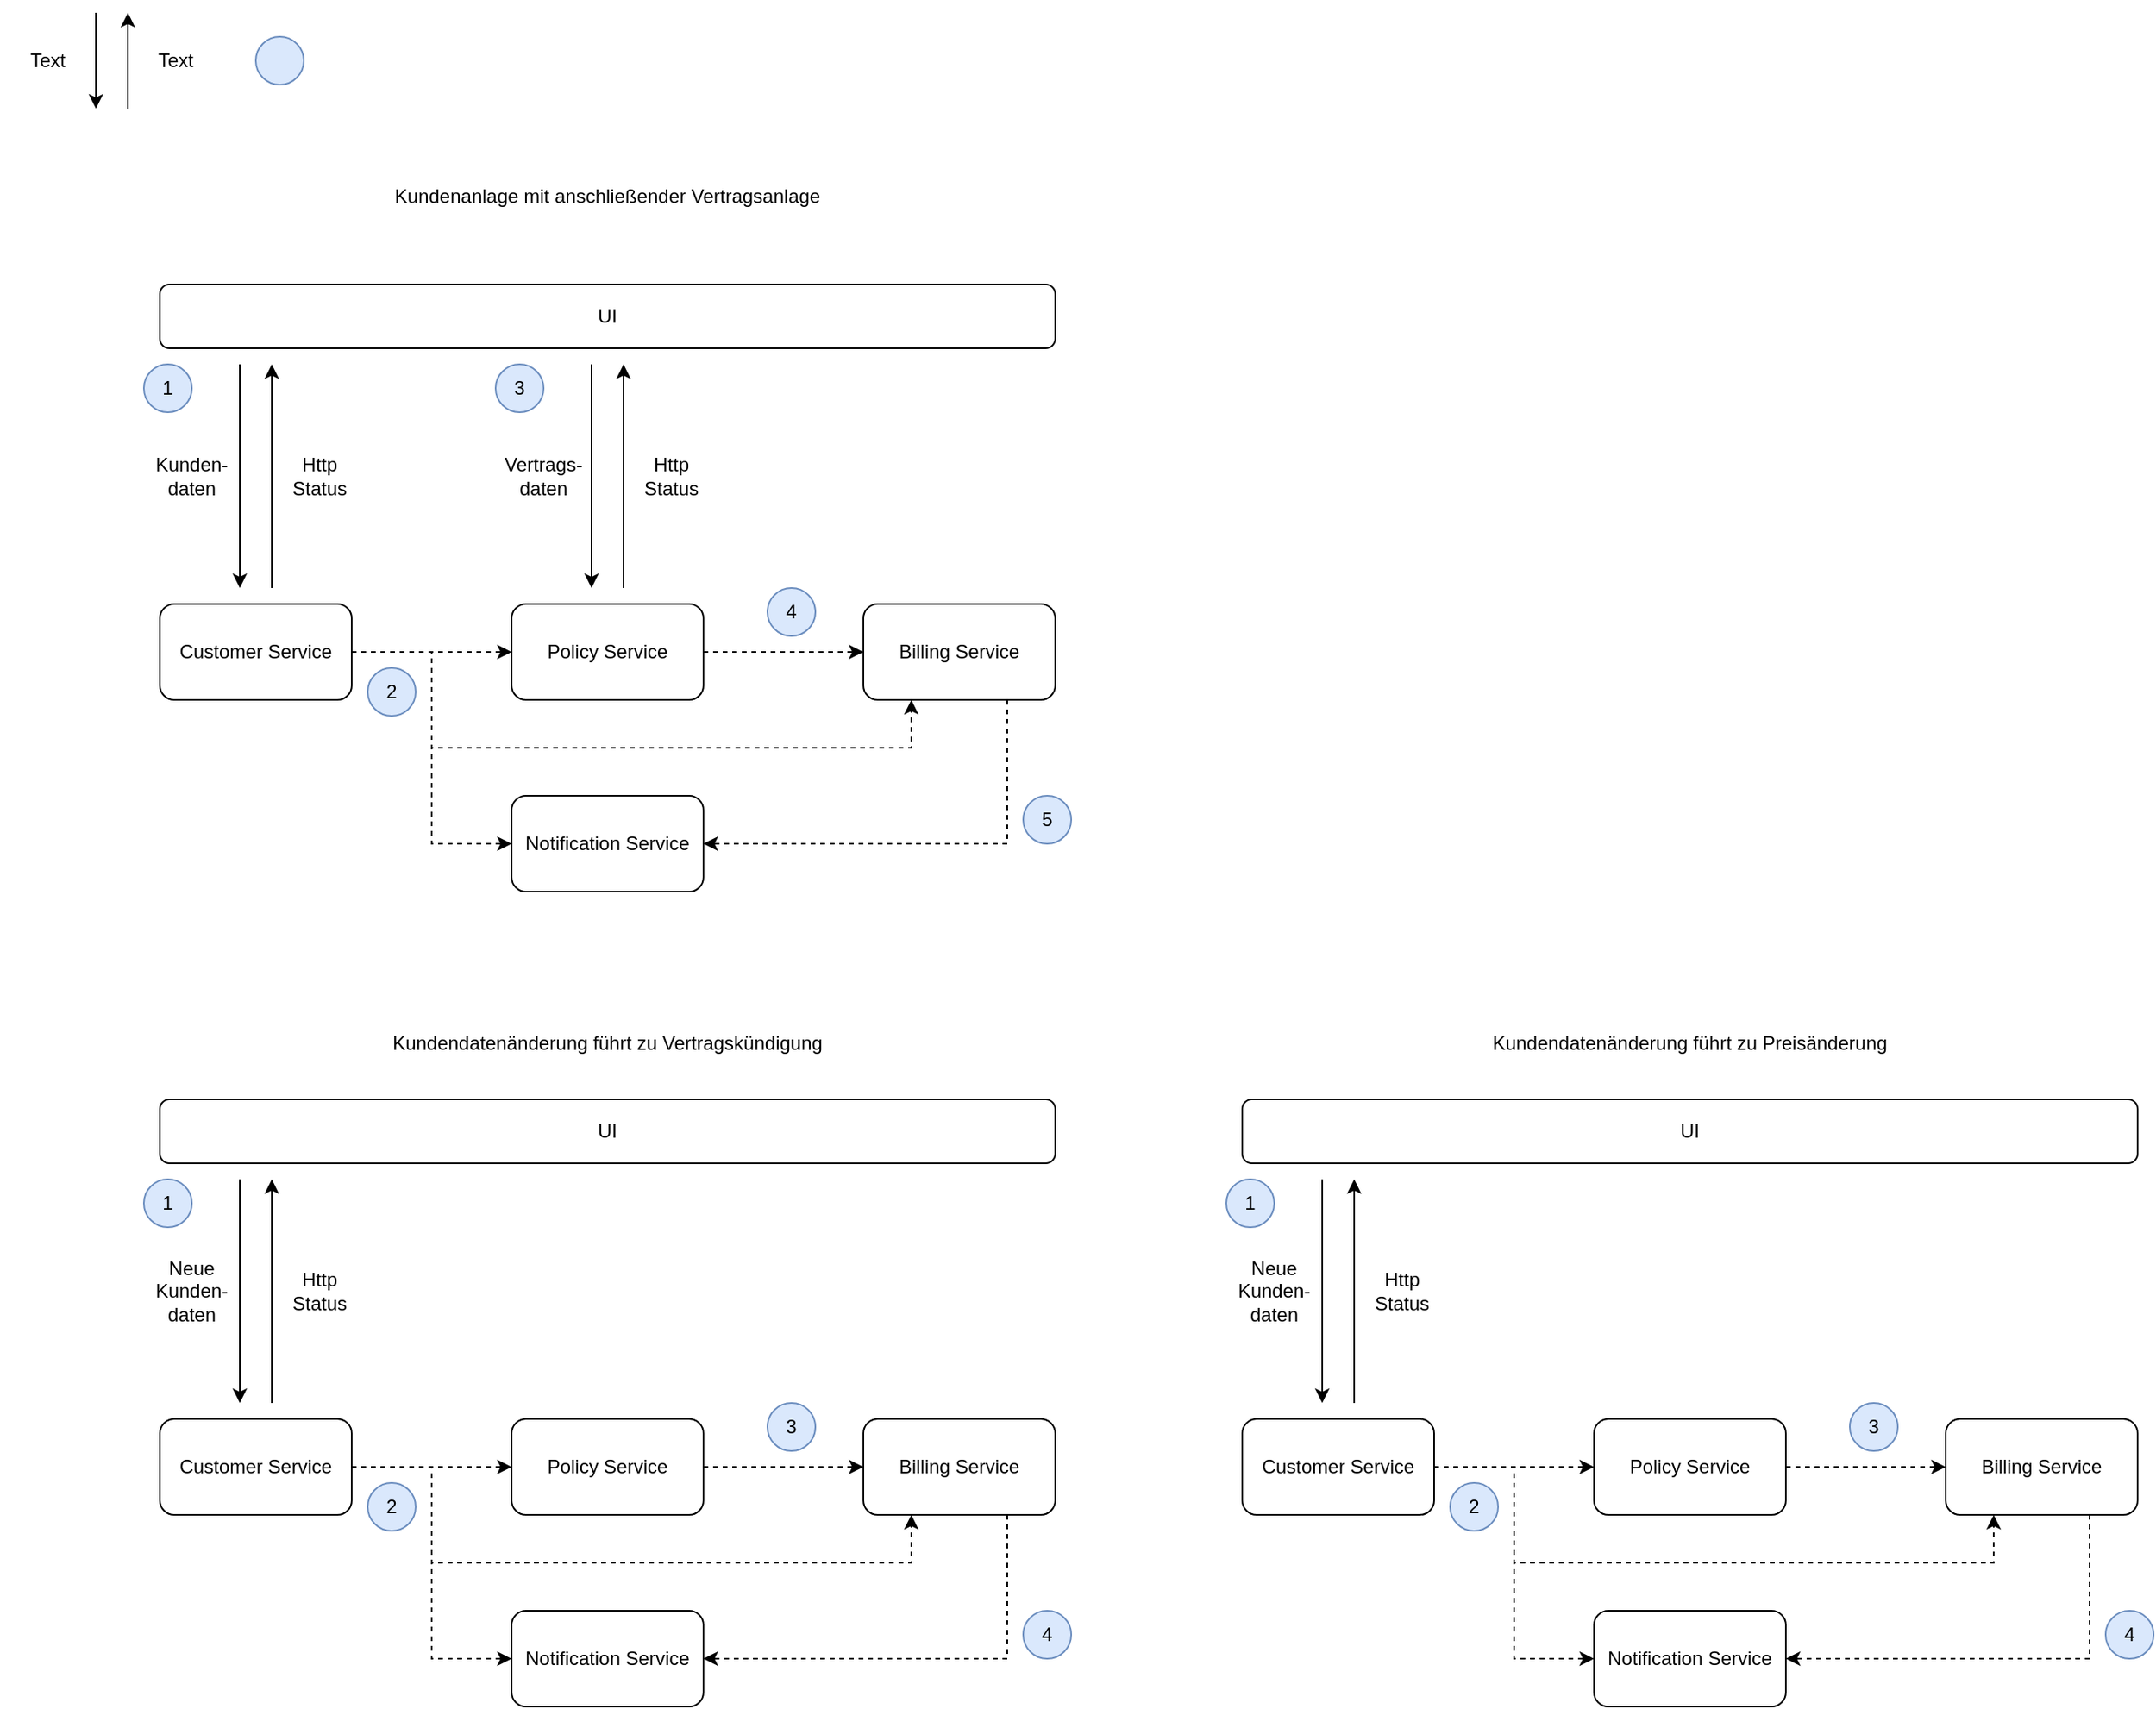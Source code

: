 <mxfile version="21.2.8" type="device">
  <diagram name="Seite-1" id="lsuvqz60EqKz735hXSnj">
    <mxGraphModel dx="650" dy="496" grid="1" gridSize="10" guides="1" tooltips="1" connect="1" arrows="1" fold="1" page="1" pageScale="1" pageWidth="827" pageHeight="1169" math="0" shadow="0">
      <root>
        <mxCell id="0" />
        <mxCell id="1" parent="0" />
        <mxCell id="N5QHO1OpnZ8bj66luiWE-1" value="UI" style="rounded=1;whiteSpace=wrap;html=1;" vertex="1" parent="1">
          <mxGeometry x="160" y="200" width="560" height="40" as="geometry" />
        </mxCell>
        <mxCell id="N5QHO1OpnZ8bj66luiWE-2" value="Kundenanlage mit anschließender Vertragsanlage" style="text;html=1;strokeColor=none;fillColor=none;align=center;verticalAlign=middle;whiteSpace=wrap;rounded=0;" vertex="1" parent="1">
          <mxGeometry x="300" y="130" width="280" height="30" as="geometry" />
        </mxCell>
        <mxCell id="N5QHO1OpnZ8bj66luiWE-32" style="edgeStyle=orthogonalEdgeStyle;rounded=0;orthogonalLoop=1;jettySize=auto;html=1;exitX=1;exitY=0.5;exitDx=0;exitDy=0;entryX=0;entryY=0.5;entryDx=0;entryDy=0;dashed=1;" edge="1" parent="1" source="N5QHO1OpnZ8bj66luiWE-3" target="N5QHO1OpnZ8bj66luiWE-4">
          <mxGeometry relative="1" as="geometry" />
        </mxCell>
        <mxCell id="N5QHO1OpnZ8bj66luiWE-36" style="edgeStyle=orthogonalEdgeStyle;rounded=0;orthogonalLoop=1;jettySize=auto;html=1;exitX=1;exitY=0.5;exitDx=0;exitDy=0;entryX=0;entryY=0.5;entryDx=0;entryDy=0;dashed=1;" edge="1" parent="1" source="N5QHO1OpnZ8bj66luiWE-3" target="N5QHO1OpnZ8bj66luiWE-5">
          <mxGeometry relative="1" as="geometry" />
        </mxCell>
        <mxCell id="N5QHO1OpnZ8bj66luiWE-3" value="Customer Service" style="rounded=1;whiteSpace=wrap;html=1;" vertex="1" parent="1">
          <mxGeometry x="160" y="400" width="120" height="60" as="geometry" />
        </mxCell>
        <mxCell id="N5QHO1OpnZ8bj66luiWE-64" style="edgeStyle=orthogonalEdgeStyle;rounded=0;orthogonalLoop=1;jettySize=auto;html=1;exitX=1;exitY=0.5;exitDx=0;exitDy=0;entryX=0;entryY=0.5;entryDx=0;entryDy=0;dashed=1;" edge="1" parent="1" source="N5QHO1OpnZ8bj66luiWE-4" target="N5QHO1OpnZ8bj66luiWE-6">
          <mxGeometry relative="1" as="geometry" />
        </mxCell>
        <mxCell id="N5QHO1OpnZ8bj66luiWE-4" value="Policy Service" style="rounded=1;whiteSpace=wrap;html=1;" vertex="1" parent="1">
          <mxGeometry x="380" y="400" width="120" height="60" as="geometry" />
        </mxCell>
        <mxCell id="N5QHO1OpnZ8bj66luiWE-5" value="Notification Service" style="rounded=1;whiteSpace=wrap;html=1;" vertex="1" parent="1">
          <mxGeometry x="380" y="520" width="120" height="60" as="geometry" />
        </mxCell>
        <mxCell id="N5QHO1OpnZ8bj66luiWE-66" style="edgeStyle=orthogonalEdgeStyle;rounded=0;orthogonalLoop=1;jettySize=auto;html=1;exitX=0.75;exitY=1;exitDx=0;exitDy=0;entryX=1;entryY=0.5;entryDx=0;entryDy=0;dashed=1;" edge="1" parent="1" source="N5QHO1OpnZ8bj66luiWE-6" target="N5QHO1OpnZ8bj66luiWE-5">
          <mxGeometry relative="1" as="geometry" />
        </mxCell>
        <mxCell id="N5QHO1OpnZ8bj66luiWE-6" value="Billing Service" style="rounded=1;whiteSpace=wrap;html=1;" vertex="1" parent="1">
          <mxGeometry x="600" y="400" width="120" height="60" as="geometry" />
        </mxCell>
        <mxCell id="N5QHO1OpnZ8bj66luiWE-23" value="" style="group" vertex="1" connectable="0" parent="1">
          <mxGeometry x="60" y="30" width="140" height="60" as="geometry" />
        </mxCell>
        <mxCell id="N5QHO1OpnZ8bj66luiWE-12" value="" style="group" vertex="1" connectable="0" parent="N5QHO1OpnZ8bj66luiWE-23">
          <mxGeometry x="60" width="20" height="60" as="geometry" />
        </mxCell>
        <mxCell id="N5QHO1OpnZ8bj66luiWE-10" value="" style="endArrow=classic;html=1;rounded=0;" edge="1" parent="N5QHO1OpnZ8bj66luiWE-12">
          <mxGeometry width="50" height="50" relative="1" as="geometry">
            <mxPoint x="20" y="60" as="sourcePoint" />
            <mxPoint x="20" as="targetPoint" />
          </mxGeometry>
        </mxCell>
        <mxCell id="N5QHO1OpnZ8bj66luiWE-11" value="" style="endArrow=classic;html=1;rounded=0;" edge="1" parent="N5QHO1OpnZ8bj66luiWE-12">
          <mxGeometry width="50" height="50" relative="1" as="geometry">
            <mxPoint as="sourcePoint" />
            <mxPoint y="60" as="targetPoint" />
          </mxGeometry>
        </mxCell>
        <mxCell id="N5QHO1OpnZ8bj66luiWE-21" value="Text" style="text;html=1;strokeColor=none;fillColor=none;align=center;verticalAlign=middle;whiteSpace=wrap;rounded=0;" vertex="1" parent="N5QHO1OpnZ8bj66luiWE-23">
          <mxGeometry x="80" y="15" width="60" height="30" as="geometry" />
        </mxCell>
        <mxCell id="N5QHO1OpnZ8bj66luiWE-22" value="Text" style="text;html=1;strokeColor=none;fillColor=none;align=center;verticalAlign=middle;whiteSpace=wrap;rounded=0;" vertex="1" parent="N5QHO1OpnZ8bj66luiWE-23">
          <mxGeometry y="15" width="60" height="30" as="geometry" />
        </mxCell>
        <mxCell id="N5QHO1OpnZ8bj66luiWE-24" value="" style="group" vertex="1" connectable="0" parent="1">
          <mxGeometry x="150" y="250" width="140" height="140" as="geometry" />
        </mxCell>
        <mxCell id="N5QHO1OpnZ8bj66luiWE-25" value="" style="group" vertex="1" connectable="0" parent="N5QHO1OpnZ8bj66luiWE-24">
          <mxGeometry x="60" width="20" height="140" as="geometry" />
        </mxCell>
        <mxCell id="N5QHO1OpnZ8bj66luiWE-26" value="" style="endArrow=classic;html=1;rounded=0;" edge="1" parent="N5QHO1OpnZ8bj66luiWE-25">
          <mxGeometry width="50" height="50" relative="1" as="geometry">
            <mxPoint x="20" y="140" as="sourcePoint" />
            <mxPoint x="20" as="targetPoint" />
          </mxGeometry>
        </mxCell>
        <mxCell id="N5QHO1OpnZ8bj66luiWE-27" value="" style="endArrow=classic;html=1;rounded=0;" edge="1" parent="N5QHO1OpnZ8bj66luiWE-25">
          <mxGeometry width="50" height="50" relative="1" as="geometry">
            <mxPoint as="sourcePoint" />
            <mxPoint y="140" as="targetPoint" />
          </mxGeometry>
        </mxCell>
        <mxCell id="N5QHO1OpnZ8bj66luiWE-28" value="Http Status" style="text;html=1;strokeColor=none;fillColor=none;align=center;verticalAlign=middle;whiteSpace=wrap;rounded=0;" vertex="1" parent="N5QHO1OpnZ8bj66luiWE-24">
          <mxGeometry x="80" y="35" width="60" height="70" as="geometry" />
        </mxCell>
        <mxCell id="N5QHO1OpnZ8bj66luiWE-29" value="Kunden-&lt;br&gt;daten" style="text;html=1;strokeColor=none;fillColor=none;align=center;verticalAlign=middle;whiteSpace=wrap;rounded=0;" vertex="1" parent="N5QHO1OpnZ8bj66luiWE-24">
          <mxGeometry y="35" width="60" height="70" as="geometry" />
        </mxCell>
        <mxCell id="N5QHO1OpnZ8bj66luiWE-19" value="1" style="ellipse;whiteSpace=wrap;html=1;aspect=fixed;fillColor=#dae8fc;strokeColor=#6c8ebf;" vertex="1" parent="N5QHO1OpnZ8bj66luiWE-24">
          <mxGeometry width="30" height="30" as="geometry" />
        </mxCell>
        <mxCell id="N5QHO1OpnZ8bj66luiWE-42" value="" style="endArrow=classic;html=1;rounded=0;exitX=1;exitY=0.5;exitDx=0;exitDy=0;entryX=0.25;entryY=1;entryDx=0;entryDy=0;dashed=1;" edge="1" parent="1" source="N5QHO1OpnZ8bj66luiWE-3" target="N5QHO1OpnZ8bj66luiWE-6">
          <mxGeometry width="50" height="50" relative="1" as="geometry">
            <mxPoint x="310" y="380" as="sourcePoint" />
            <mxPoint x="580" y="330" as="targetPoint" />
            <Array as="points">
              <mxPoint x="330" y="430" />
              <mxPoint x="330" y="490" />
              <mxPoint x="630" y="490" />
            </Array>
          </mxGeometry>
        </mxCell>
        <mxCell id="N5QHO1OpnZ8bj66luiWE-43" value="2" style="ellipse;whiteSpace=wrap;html=1;aspect=fixed;fillColor=#dae8fc;strokeColor=#6c8ebf;" vertex="1" parent="1">
          <mxGeometry x="290" y="440" width="30" height="30" as="geometry" />
        </mxCell>
        <mxCell id="N5QHO1OpnZ8bj66luiWE-46" value="" style="group" vertex="1" connectable="0" parent="1">
          <mxGeometry x="370" y="250" width="140" height="140" as="geometry" />
        </mxCell>
        <mxCell id="N5QHO1OpnZ8bj66luiWE-47" value="" style="group" vertex="1" connectable="0" parent="N5QHO1OpnZ8bj66luiWE-46">
          <mxGeometry x="60" width="20" height="140" as="geometry" />
        </mxCell>
        <mxCell id="N5QHO1OpnZ8bj66luiWE-48" value="" style="endArrow=classic;html=1;rounded=0;" edge="1" parent="N5QHO1OpnZ8bj66luiWE-47">
          <mxGeometry width="50" height="50" relative="1" as="geometry">
            <mxPoint x="20" y="140" as="sourcePoint" />
            <mxPoint x="20" as="targetPoint" />
          </mxGeometry>
        </mxCell>
        <mxCell id="N5QHO1OpnZ8bj66luiWE-49" value="" style="endArrow=classic;html=1;rounded=0;" edge="1" parent="N5QHO1OpnZ8bj66luiWE-47">
          <mxGeometry width="50" height="50" relative="1" as="geometry">
            <mxPoint as="sourcePoint" />
            <mxPoint y="140" as="targetPoint" />
          </mxGeometry>
        </mxCell>
        <mxCell id="N5QHO1OpnZ8bj66luiWE-50" value="Http&lt;br&gt;Status" style="text;html=1;strokeColor=none;fillColor=none;align=center;verticalAlign=middle;whiteSpace=wrap;rounded=0;" vertex="1" parent="N5QHO1OpnZ8bj66luiWE-46">
          <mxGeometry x="80" y="35" width="60" height="70" as="geometry" />
        </mxCell>
        <mxCell id="N5QHO1OpnZ8bj66luiWE-51" value="Vertrags-&lt;br&gt;daten" style="text;html=1;strokeColor=none;fillColor=none;align=center;verticalAlign=middle;whiteSpace=wrap;rounded=0;" vertex="1" parent="N5QHO1OpnZ8bj66luiWE-46">
          <mxGeometry y="35" width="60" height="70" as="geometry" />
        </mxCell>
        <mxCell id="N5QHO1OpnZ8bj66luiWE-16" value="3" style="ellipse;whiteSpace=wrap;html=1;aspect=fixed;fillColor=#dae8fc;strokeColor=#6c8ebf;" vertex="1" parent="N5QHO1OpnZ8bj66luiWE-46">
          <mxGeometry width="30" height="30" as="geometry" />
        </mxCell>
        <mxCell id="N5QHO1OpnZ8bj66luiWE-60" value="" style="ellipse;whiteSpace=wrap;html=1;aspect=fixed;fillColor=#dae8fc;strokeColor=#6c8ebf;movable=1;resizable=1;rotatable=1;deletable=1;editable=1;locked=0;connectable=1;" vertex="1" parent="1">
          <mxGeometry x="220" y="45" width="30" height="30" as="geometry" />
        </mxCell>
        <mxCell id="N5QHO1OpnZ8bj66luiWE-62" value="4" style="ellipse;whiteSpace=wrap;html=1;aspect=fixed;fillColor=#dae8fc;strokeColor=#6c8ebf;movable=1;resizable=1;rotatable=1;deletable=1;editable=1;locked=0;connectable=1;" vertex="1" parent="1">
          <mxGeometry x="540" y="390" width="30" height="30" as="geometry" />
        </mxCell>
        <mxCell id="N5QHO1OpnZ8bj66luiWE-67" value="5" style="ellipse;whiteSpace=wrap;html=1;aspect=fixed;fillColor=#dae8fc;strokeColor=#6c8ebf;movable=1;resizable=1;rotatable=1;deletable=1;editable=1;locked=0;connectable=1;" vertex="1" parent="1">
          <mxGeometry x="700" y="520" width="30" height="30" as="geometry" />
        </mxCell>
        <mxCell id="N5QHO1OpnZ8bj66luiWE-69" value="UI" style="rounded=1;whiteSpace=wrap;html=1;" vertex="1" parent="1">
          <mxGeometry x="160" y="710" width="560" height="40" as="geometry" />
        </mxCell>
        <mxCell id="N5QHO1OpnZ8bj66luiWE-70" value="Kundendatenänderung führt zu Vertragskündigung" style="text;html=1;strokeColor=none;fillColor=none;align=center;verticalAlign=middle;whiteSpace=wrap;rounded=0;" vertex="1" parent="1">
          <mxGeometry x="300" y="660" width="280" height="30" as="geometry" />
        </mxCell>
        <mxCell id="N5QHO1OpnZ8bj66luiWE-71" style="edgeStyle=orthogonalEdgeStyle;rounded=0;orthogonalLoop=1;jettySize=auto;html=1;exitX=1;exitY=0.5;exitDx=0;exitDy=0;entryX=0;entryY=0.5;entryDx=0;entryDy=0;dashed=1;" edge="1" parent="1" source="N5QHO1OpnZ8bj66luiWE-73" target="N5QHO1OpnZ8bj66luiWE-75">
          <mxGeometry relative="1" as="geometry" />
        </mxCell>
        <mxCell id="N5QHO1OpnZ8bj66luiWE-72" style="edgeStyle=orthogonalEdgeStyle;rounded=0;orthogonalLoop=1;jettySize=auto;html=1;exitX=1;exitY=0.5;exitDx=0;exitDy=0;entryX=0;entryY=0.5;entryDx=0;entryDy=0;dashed=1;" edge="1" parent="1" source="N5QHO1OpnZ8bj66luiWE-73" target="N5QHO1OpnZ8bj66luiWE-76">
          <mxGeometry relative="1" as="geometry" />
        </mxCell>
        <mxCell id="N5QHO1OpnZ8bj66luiWE-73" value="Customer Service" style="rounded=1;whiteSpace=wrap;html=1;" vertex="1" parent="1">
          <mxGeometry x="160" y="910" width="120" height="60" as="geometry" />
        </mxCell>
        <mxCell id="N5QHO1OpnZ8bj66luiWE-74" style="edgeStyle=orthogonalEdgeStyle;rounded=0;orthogonalLoop=1;jettySize=auto;html=1;exitX=1;exitY=0.5;exitDx=0;exitDy=0;entryX=0;entryY=0.5;entryDx=0;entryDy=0;dashed=1;" edge="1" parent="1" source="N5QHO1OpnZ8bj66luiWE-75" target="N5QHO1OpnZ8bj66luiWE-78">
          <mxGeometry relative="1" as="geometry" />
        </mxCell>
        <mxCell id="N5QHO1OpnZ8bj66luiWE-75" value="Policy Service" style="rounded=1;whiteSpace=wrap;html=1;" vertex="1" parent="1">
          <mxGeometry x="380" y="910" width="120" height="60" as="geometry" />
        </mxCell>
        <mxCell id="N5QHO1OpnZ8bj66luiWE-76" value="Notification Service" style="rounded=1;whiteSpace=wrap;html=1;" vertex="1" parent="1">
          <mxGeometry x="380" y="1030" width="120" height="60" as="geometry" />
        </mxCell>
        <mxCell id="N5QHO1OpnZ8bj66luiWE-77" style="edgeStyle=orthogonalEdgeStyle;rounded=0;orthogonalLoop=1;jettySize=auto;html=1;exitX=0.75;exitY=1;exitDx=0;exitDy=0;entryX=1;entryY=0.5;entryDx=0;entryDy=0;dashed=1;" edge="1" parent="1" source="N5QHO1OpnZ8bj66luiWE-78" target="N5QHO1OpnZ8bj66luiWE-76">
          <mxGeometry relative="1" as="geometry" />
        </mxCell>
        <mxCell id="N5QHO1OpnZ8bj66luiWE-78" value="Billing Service" style="rounded=1;whiteSpace=wrap;html=1;" vertex="1" parent="1">
          <mxGeometry x="600" y="910" width="120" height="60" as="geometry" />
        </mxCell>
        <mxCell id="N5QHO1OpnZ8bj66luiWE-79" value="" style="group" vertex="1" connectable="0" parent="1">
          <mxGeometry x="150" y="760" width="140" height="140" as="geometry" />
        </mxCell>
        <mxCell id="N5QHO1OpnZ8bj66luiWE-80" value="" style="group" vertex="1" connectable="0" parent="N5QHO1OpnZ8bj66luiWE-79">
          <mxGeometry x="60" width="20" height="140" as="geometry" />
        </mxCell>
        <mxCell id="N5QHO1OpnZ8bj66luiWE-81" value="" style="endArrow=classic;html=1;rounded=0;" edge="1" parent="N5QHO1OpnZ8bj66luiWE-80">
          <mxGeometry width="50" height="50" relative="1" as="geometry">
            <mxPoint x="20" y="140" as="sourcePoint" />
            <mxPoint x="20" as="targetPoint" />
          </mxGeometry>
        </mxCell>
        <mxCell id="N5QHO1OpnZ8bj66luiWE-82" value="" style="endArrow=classic;html=1;rounded=0;" edge="1" parent="N5QHO1OpnZ8bj66luiWE-80">
          <mxGeometry width="50" height="50" relative="1" as="geometry">
            <mxPoint as="sourcePoint" />
            <mxPoint y="140" as="targetPoint" />
          </mxGeometry>
        </mxCell>
        <mxCell id="N5QHO1OpnZ8bj66luiWE-83" value="Http Status" style="text;html=1;strokeColor=none;fillColor=none;align=center;verticalAlign=middle;whiteSpace=wrap;rounded=0;" vertex="1" parent="N5QHO1OpnZ8bj66luiWE-79">
          <mxGeometry x="80" y="35" width="60" height="70" as="geometry" />
        </mxCell>
        <mxCell id="N5QHO1OpnZ8bj66luiWE-84" value="Neue&lt;br&gt;Kunden-&lt;br&gt;daten" style="text;html=1;strokeColor=none;fillColor=none;align=center;verticalAlign=middle;whiteSpace=wrap;rounded=0;" vertex="1" parent="N5QHO1OpnZ8bj66luiWE-79">
          <mxGeometry y="35" width="60" height="70" as="geometry" />
        </mxCell>
        <mxCell id="N5QHO1OpnZ8bj66luiWE-85" value="1" style="ellipse;whiteSpace=wrap;html=1;aspect=fixed;fillColor=#dae8fc;strokeColor=#6c8ebf;" vertex="1" parent="N5QHO1OpnZ8bj66luiWE-79">
          <mxGeometry width="30" height="30" as="geometry" />
        </mxCell>
        <mxCell id="N5QHO1OpnZ8bj66luiWE-86" value="" style="endArrow=classic;html=1;rounded=0;exitX=1;exitY=0.5;exitDx=0;exitDy=0;entryX=0.25;entryY=1;entryDx=0;entryDy=0;dashed=1;" edge="1" parent="1" source="N5QHO1OpnZ8bj66luiWE-73" target="N5QHO1OpnZ8bj66luiWE-78">
          <mxGeometry width="50" height="50" relative="1" as="geometry">
            <mxPoint x="310" y="890" as="sourcePoint" />
            <mxPoint x="580" y="840" as="targetPoint" />
            <Array as="points">
              <mxPoint x="330" y="940" />
              <mxPoint x="330" y="1000" />
              <mxPoint x="630" y="1000" />
            </Array>
          </mxGeometry>
        </mxCell>
        <mxCell id="N5QHO1OpnZ8bj66luiWE-87" value="2" style="ellipse;whiteSpace=wrap;html=1;aspect=fixed;fillColor=#dae8fc;strokeColor=#6c8ebf;" vertex="1" parent="1">
          <mxGeometry x="290" y="950" width="30" height="30" as="geometry" />
        </mxCell>
        <mxCell id="N5QHO1OpnZ8bj66luiWE-95" value="3" style="ellipse;whiteSpace=wrap;html=1;aspect=fixed;fillColor=#dae8fc;strokeColor=#6c8ebf;movable=1;resizable=1;rotatable=1;deletable=1;editable=1;locked=0;connectable=1;" vertex="1" parent="1">
          <mxGeometry x="540" y="900" width="30" height="30" as="geometry" />
        </mxCell>
        <mxCell id="N5QHO1OpnZ8bj66luiWE-96" value="4" style="ellipse;whiteSpace=wrap;html=1;aspect=fixed;fillColor=#dae8fc;strokeColor=#6c8ebf;movable=1;resizable=1;rotatable=1;deletable=1;editable=1;locked=0;connectable=1;" vertex="1" parent="1">
          <mxGeometry x="700" y="1030" width="30" height="30" as="geometry" />
        </mxCell>
        <mxCell id="N5QHO1OpnZ8bj66luiWE-97" value="UI" style="rounded=1;whiteSpace=wrap;html=1;" vertex="1" parent="1">
          <mxGeometry x="837" y="710" width="560" height="40" as="geometry" />
        </mxCell>
        <mxCell id="N5QHO1OpnZ8bj66luiWE-98" value="Kundendatenänderung führt zu Preisänderung" style="text;html=1;strokeColor=none;fillColor=none;align=center;verticalAlign=middle;whiteSpace=wrap;rounded=0;" vertex="1" parent="1">
          <mxGeometry x="977" y="660" width="280" height="30" as="geometry" />
        </mxCell>
        <mxCell id="N5QHO1OpnZ8bj66luiWE-99" style="edgeStyle=orthogonalEdgeStyle;rounded=0;orthogonalLoop=1;jettySize=auto;html=1;exitX=1;exitY=0.5;exitDx=0;exitDy=0;entryX=0;entryY=0.5;entryDx=0;entryDy=0;dashed=1;" edge="1" parent="1" source="N5QHO1OpnZ8bj66luiWE-101" target="N5QHO1OpnZ8bj66luiWE-103">
          <mxGeometry relative="1" as="geometry" />
        </mxCell>
        <mxCell id="N5QHO1OpnZ8bj66luiWE-100" style="edgeStyle=orthogonalEdgeStyle;rounded=0;orthogonalLoop=1;jettySize=auto;html=1;exitX=1;exitY=0.5;exitDx=0;exitDy=0;entryX=0;entryY=0.5;entryDx=0;entryDy=0;dashed=1;" edge="1" parent="1" source="N5QHO1OpnZ8bj66luiWE-101" target="N5QHO1OpnZ8bj66luiWE-104">
          <mxGeometry relative="1" as="geometry" />
        </mxCell>
        <mxCell id="N5QHO1OpnZ8bj66luiWE-101" value="Customer Service" style="rounded=1;whiteSpace=wrap;html=1;" vertex="1" parent="1">
          <mxGeometry x="837" y="910" width="120" height="60" as="geometry" />
        </mxCell>
        <mxCell id="N5QHO1OpnZ8bj66luiWE-102" style="edgeStyle=orthogonalEdgeStyle;rounded=0;orthogonalLoop=1;jettySize=auto;html=1;exitX=1;exitY=0.5;exitDx=0;exitDy=0;entryX=0;entryY=0.5;entryDx=0;entryDy=0;dashed=1;" edge="1" parent="1" source="N5QHO1OpnZ8bj66luiWE-103" target="N5QHO1OpnZ8bj66luiWE-106">
          <mxGeometry relative="1" as="geometry" />
        </mxCell>
        <mxCell id="N5QHO1OpnZ8bj66luiWE-103" value="Policy Service" style="rounded=1;whiteSpace=wrap;html=1;" vertex="1" parent="1">
          <mxGeometry x="1057" y="910" width="120" height="60" as="geometry" />
        </mxCell>
        <mxCell id="N5QHO1OpnZ8bj66luiWE-104" value="Notification Service" style="rounded=1;whiteSpace=wrap;html=1;" vertex="1" parent="1">
          <mxGeometry x="1057" y="1030" width="120" height="60" as="geometry" />
        </mxCell>
        <mxCell id="N5QHO1OpnZ8bj66luiWE-105" style="edgeStyle=orthogonalEdgeStyle;rounded=0;orthogonalLoop=1;jettySize=auto;html=1;exitX=0.75;exitY=1;exitDx=0;exitDy=0;entryX=1;entryY=0.5;entryDx=0;entryDy=0;dashed=1;" edge="1" parent="1" source="N5QHO1OpnZ8bj66luiWE-106" target="N5QHO1OpnZ8bj66luiWE-104">
          <mxGeometry relative="1" as="geometry" />
        </mxCell>
        <mxCell id="N5QHO1OpnZ8bj66luiWE-106" value="Billing Service" style="rounded=1;whiteSpace=wrap;html=1;" vertex="1" parent="1">
          <mxGeometry x="1277" y="910" width="120" height="60" as="geometry" />
        </mxCell>
        <mxCell id="N5QHO1OpnZ8bj66luiWE-107" value="" style="group" vertex="1" connectable="0" parent="1">
          <mxGeometry x="827" y="760" width="140" height="140" as="geometry" />
        </mxCell>
        <mxCell id="N5QHO1OpnZ8bj66luiWE-108" value="" style="group" vertex="1" connectable="0" parent="N5QHO1OpnZ8bj66luiWE-107">
          <mxGeometry x="60" width="20" height="140" as="geometry" />
        </mxCell>
        <mxCell id="N5QHO1OpnZ8bj66luiWE-109" value="" style="endArrow=classic;html=1;rounded=0;" edge="1" parent="N5QHO1OpnZ8bj66luiWE-108">
          <mxGeometry width="50" height="50" relative="1" as="geometry">
            <mxPoint x="20" y="140" as="sourcePoint" />
            <mxPoint x="20" as="targetPoint" />
          </mxGeometry>
        </mxCell>
        <mxCell id="N5QHO1OpnZ8bj66luiWE-110" value="" style="endArrow=classic;html=1;rounded=0;" edge="1" parent="N5QHO1OpnZ8bj66luiWE-108">
          <mxGeometry width="50" height="50" relative="1" as="geometry">
            <mxPoint as="sourcePoint" />
            <mxPoint y="140" as="targetPoint" />
          </mxGeometry>
        </mxCell>
        <mxCell id="N5QHO1OpnZ8bj66luiWE-111" value="Http Status" style="text;html=1;strokeColor=none;fillColor=none;align=center;verticalAlign=middle;whiteSpace=wrap;rounded=0;" vertex="1" parent="N5QHO1OpnZ8bj66luiWE-107">
          <mxGeometry x="80" y="35" width="60" height="70" as="geometry" />
        </mxCell>
        <mxCell id="N5QHO1OpnZ8bj66luiWE-112" value="Neue&lt;br&gt;Kunden-&lt;br&gt;daten" style="text;html=1;strokeColor=none;fillColor=none;align=center;verticalAlign=middle;whiteSpace=wrap;rounded=0;" vertex="1" parent="N5QHO1OpnZ8bj66luiWE-107">
          <mxGeometry y="35" width="60" height="70" as="geometry" />
        </mxCell>
        <mxCell id="N5QHO1OpnZ8bj66luiWE-113" value="1" style="ellipse;whiteSpace=wrap;html=1;aspect=fixed;fillColor=#dae8fc;strokeColor=#6c8ebf;" vertex="1" parent="N5QHO1OpnZ8bj66luiWE-107">
          <mxGeometry width="30" height="30" as="geometry" />
        </mxCell>
        <mxCell id="N5QHO1OpnZ8bj66luiWE-114" value="" style="endArrow=classic;html=1;rounded=0;exitX=1;exitY=0.5;exitDx=0;exitDy=0;entryX=0.25;entryY=1;entryDx=0;entryDy=0;dashed=1;" edge="1" parent="1" source="N5QHO1OpnZ8bj66luiWE-101" target="N5QHO1OpnZ8bj66luiWE-106">
          <mxGeometry width="50" height="50" relative="1" as="geometry">
            <mxPoint x="987" y="890" as="sourcePoint" />
            <mxPoint x="1257" y="840" as="targetPoint" />
            <Array as="points">
              <mxPoint x="1007" y="940" />
              <mxPoint x="1007" y="1000" />
              <mxPoint x="1307" y="1000" />
            </Array>
          </mxGeometry>
        </mxCell>
        <mxCell id="N5QHO1OpnZ8bj66luiWE-115" value="2" style="ellipse;whiteSpace=wrap;html=1;aspect=fixed;fillColor=#dae8fc;strokeColor=#6c8ebf;" vertex="1" parent="1">
          <mxGeometry x="967" y="950" width="30" height="30" as="geometry" />
        </mxCell>
        <mxCell id="N5QHO1OpnZ8bj66luiWE-123" value="3" style="ellipse;whiteSpace=wrap;html=1;aspect=fixed;fillColor=#dae8fc;strokeColor=#6c8ebf;movable=1;resizable=1;rotatable=1;deletable=1;editable=1;locked=0;connectable=1;" vertex="1" parent="1">
          <mxGeometry x="1217" y="900" width="30" height="30" as="geometry" />
        </mxCell>
        <mxCell id="N5QHO1OpnZ8bj66luiWE-124" value="4" style="ellipse;whiteSpace=wrap;html=1;aspect=fixed;fillColor=#dae8fc;strokeColor=#6c8ebf;movable=1;resizable=1;rotatable=1;deletable=1;editable=1;locked=0;connectable=1;" vertex="1" parent="1">
          <mxGeometry x="1377" y="1030" width="30" height="30" as="geometry" />
        </mxCell>
      </root>
    </mxGraphModel>
  </diagram>
</mxfile>
